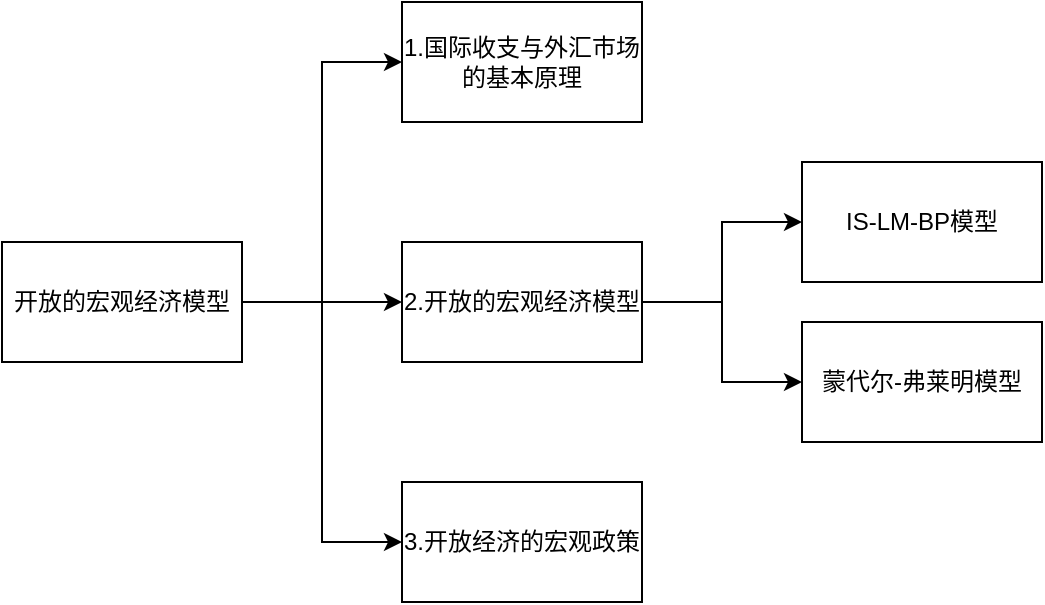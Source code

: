 <mxfile version="22.1.11" type="device">
  <diagram name="第 1 页" id="LbLHYrfMs61iux43dW0h">
    <mxGraphModel dx="954" dy="589" grid="1" gridSize="10" guides="1" tooltips="1" connect="1" arrows="1" fold="1" page="1" pageScale="1" pageWidth="827" pageHeight="1169" math="0" shadow="0">
      <root>
        <mxCell id="0" />
        <mxCell id="1" parent="0" />
        <mxCell id="YwGbJqWKuRhzcmPxzb8F-2" value="" style="edgeStyle=orthogonalEdgeStyle;rounded=0;orthogonalLoop=1;jettySize=auto;html=1;entryX=0;entryY=0.5;entryDx=0;entryDy=0;" parent="1" source="njytcRA9__mMUklmKUCp-1" target="YwGbJqWKuRhzcmPxzb8F-1" edge="1">
          <mxGeometry relative="1" as="geometry" />
        </mxCell>
        <mxCell id="YwGbJqWKuRhzcmPxzb8F-9" style="edgeStyle=orthogonalEdgeStyle;rounded=0;orthogonalLoop=1;jettySize=auto;html=1;" parent="1" source="njytcRA9__mMUklmKUCp-1" target="YwGbJqWKuRhzcmPxzb8F-4" edge="1">
          <mxGeometry relative="1" as="geometry" />
        </mxCell>
        <mxCell id="YwGbJqWKuRhzcmPxzb8F-10" style="edgeStyle=orthogonalEdgeStyle;rounded=0;orthogonalLoop=1;jettySize=auto;html=1;entryX=0;entryY=0.5;entryDx=0;entryDy=0;" parent="1" source="njytcRA9__mMUklmKUCp-1" target="YwGbJqWKuRhzcmPxzb8F-3" edge="1">
          <mxGeometry relative="1" as="geometry" />
        </mxCell>
        <mxCell id="njytcRA9__mMUklmKUCp-1" value="开放的宏观经济模型" style="rounded=0;whiteSpace=wrap;html=1;" parent="1" vertex="1">
          <mxGeometry x="40" y="200" width="120" height="60" as="geometry" />
        </mxCell>
        <mxCell id="YwGbJqWKuRhzcmPxzb8F-1" value="1.国际收支与外汇市场的基本原理" style="rounded=0;whiteSpace=wrap;html=1;" parent="1" vertex="1">
          <mxGeometry x="240" y="80" width="120" height="60" as="geometry" />
        </mxCell>
        <mxCell id="YwGbJqWKuRhzcmPxzb8F-3" value="3.开放经济的宏观政策" style="rounded=0;whiteSpace=wrap;html=1;" parent="1" vertex="1">
          <mxGeometry x="240" y="320" width="120" height="60" as="geometry" />
        </mxCell>
        <mxCell id="YwGbJqWKuRhzcmPxzb8F-6" value="" style="edgeStyle=orthogonalEdgeStyle;rounded=0;orthogonalLoop=1;jettySize=auto;html=1;" parent="1" source="YwGbJqWKuRhzcmPxzb8F-4" target="YwGbJqWKuRhzcmPxzb8F-5" edge="1">
          <mxGeometry relative="1" as="geometry" />
        </mxCell>
        <mxCell id="YwGbJqWKuRhzcmPxzb8F-8" style="edgeStyle=orthogonalEdgeStyle;rounded=0;orthogonalLoop=1;jettySize=auto;html=1;entryX=0;entryY=0.5;entryDx=0;entryDy=0;" parent="1" source="YwGbJqWKuRhzcmPxzb8F-4" target="YwGbJqWKuRhzcmPxzb8F-7" edge="1">
          <mxGeometry relative="1" as="geometry" />
        </mxCell>
        <mxCell id="YwGbJqWKuRhzcmPxzb8F-4" value="2.开放的宏观经济模型" style="rounded=0;whiteSpace=wrap;html=1;" parent="1" vertex="1">
          <mxGeometry x="240" y="200" width="120" height="60" as="geometry" />
        </mxCell>
        <mxCell id="YwGbJqWKuRhzcmPxzb8F-5" value="IS-LM-BP模型" style="rounded=0;whiteSpace=wrap;html=1;" parent="1" vertex="1">
          <mxGeometry x="440" y="160" width="120" height="60" as="geometry" />
        </mxCell>
        <mxCell id="YwGbJqWKuRhzcmPxzb8F-7" value="蒙代尔-弗莱明模型" style="rounded=0;whiteSpace=wrap;html=1;" parent="1" vertex="1">
          <mxGeometry x="440" y="240" width="120" height="60" as="geometry" />
        </mxCell>
      </root>
    </mxGraphModel>
  </diagram>
</mxfile>
